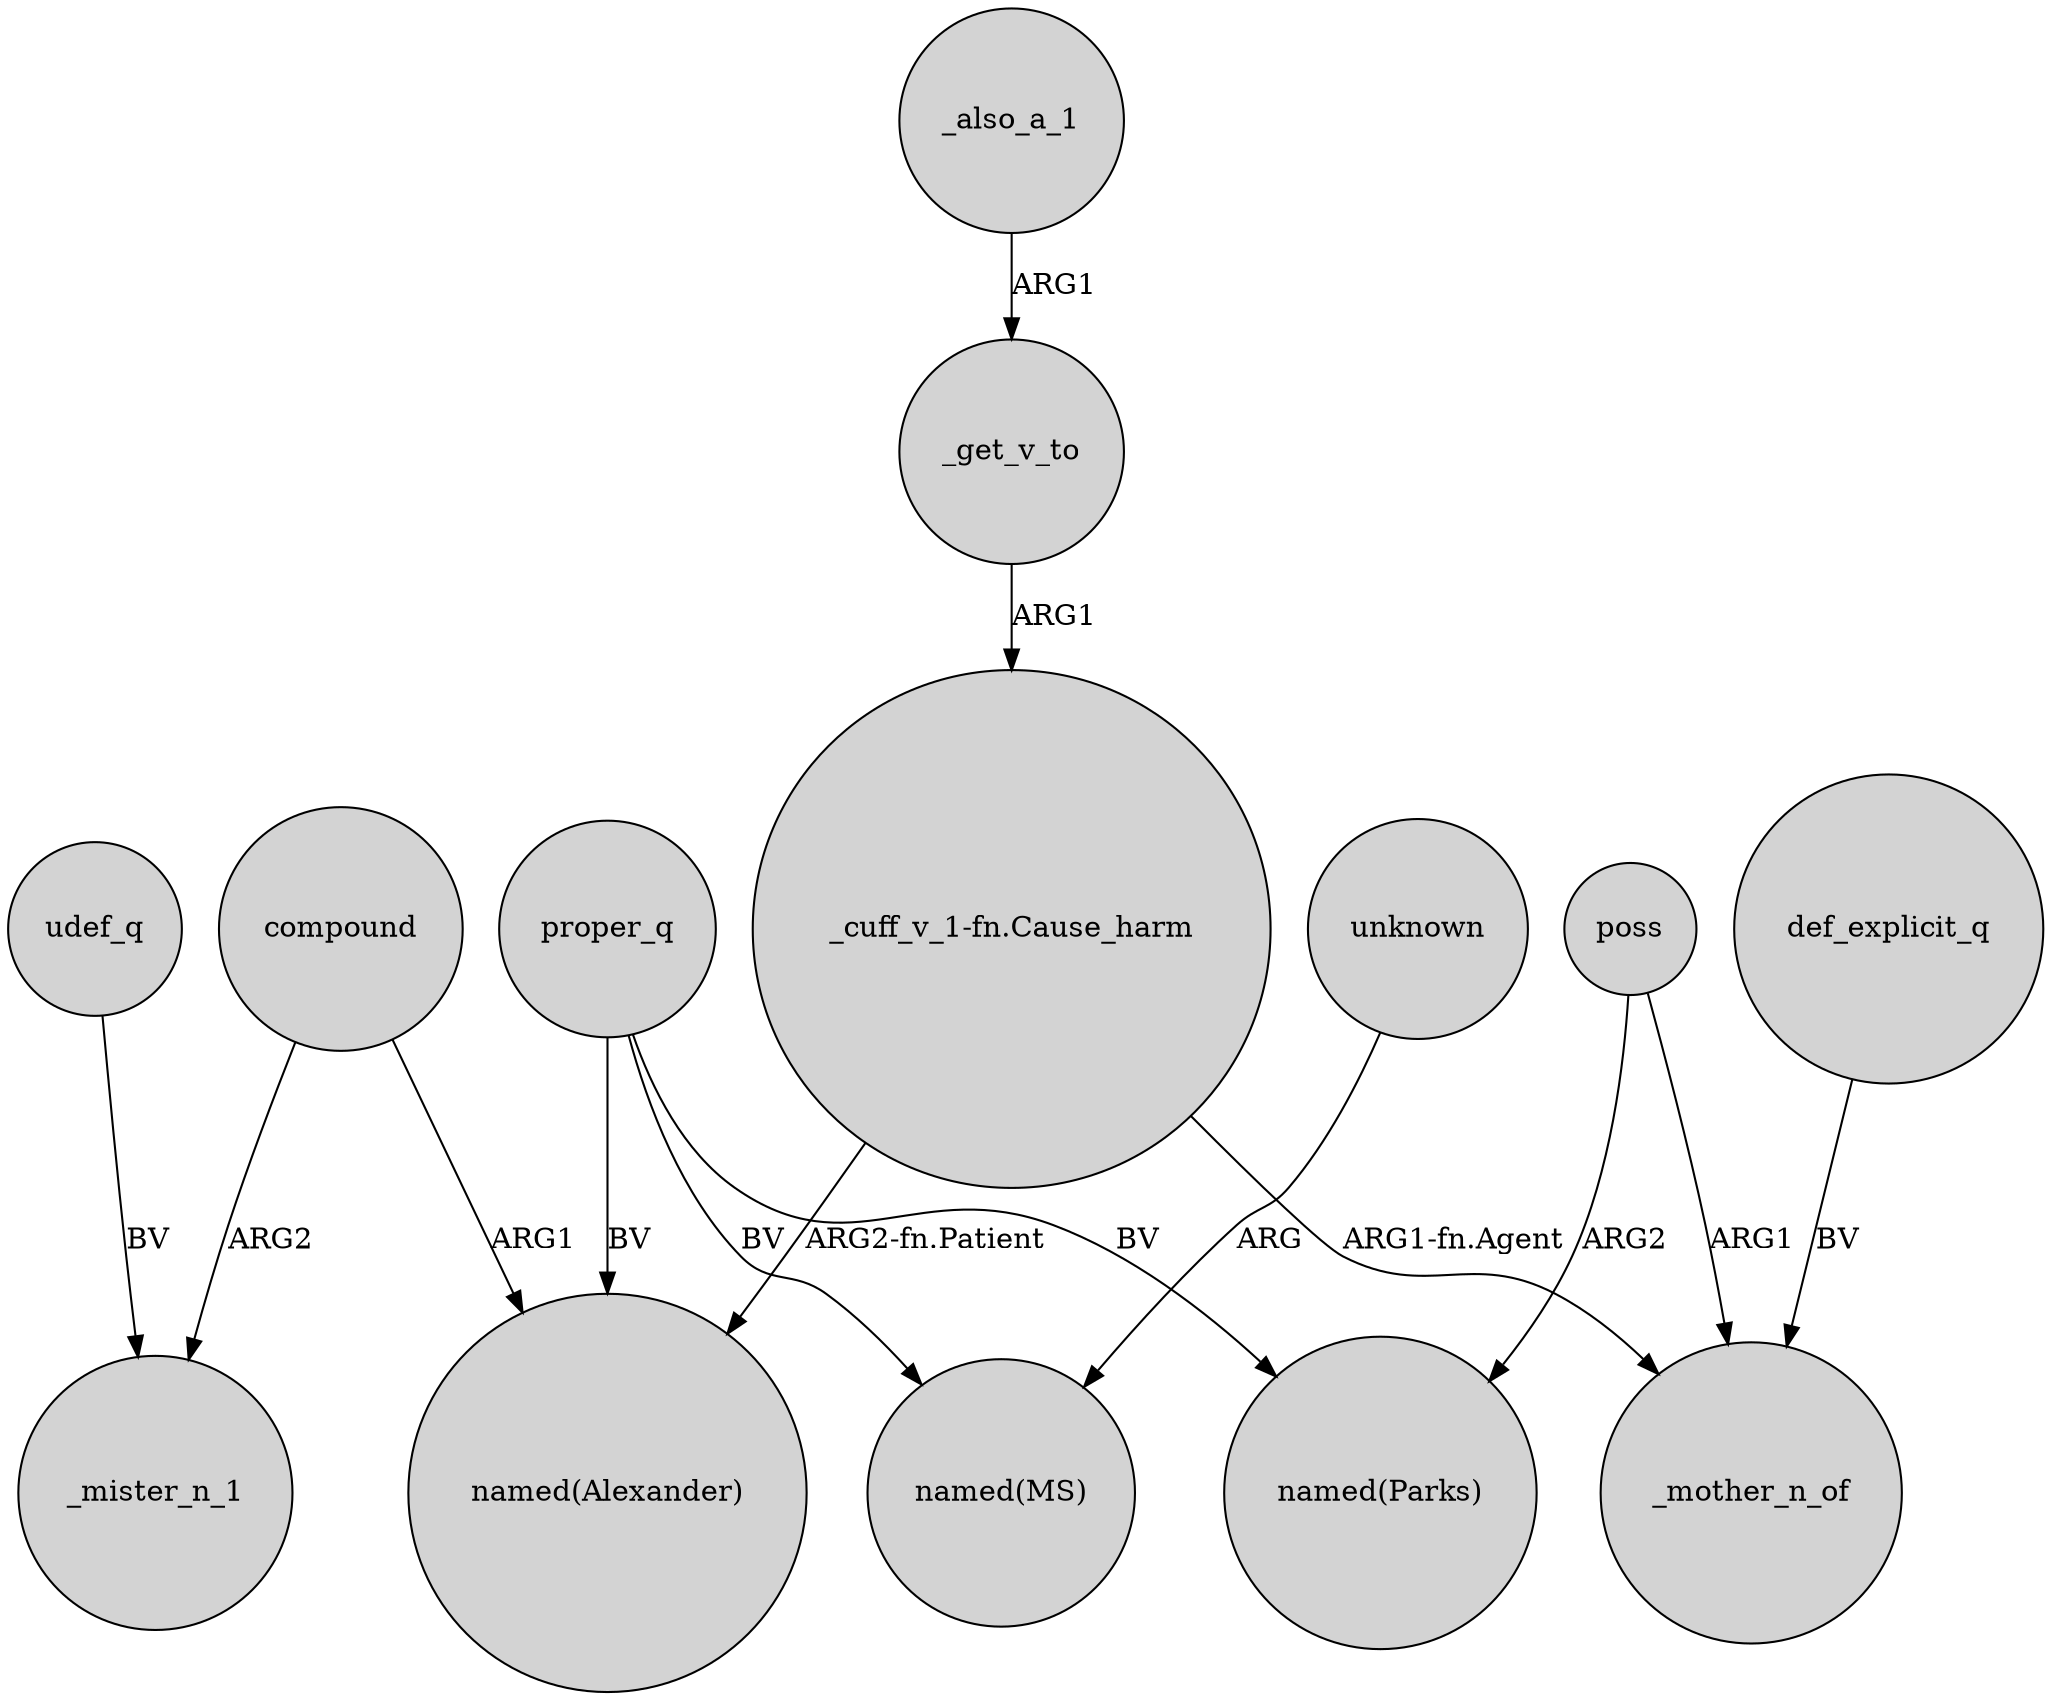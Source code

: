 digraph {
	node [shape=circle style=filled]
	"_cuff_v_1-fn.Cause_harm" -> "named(Alexander)" [label="ARG2-fn.Patient"]
	udef_q -> _mister_n_1 [label=BV]
	_get_v_to -> "_cuff_v_1-fn.Cause_harm" [label=ARG1]
	unknown -> "named(MS)" [label=ARG]
	_also_a_1 -> _get_v_to [label=ARG1]
	compound -> "named(Alexander)" [label=ARG1]
	proper_q -> "named(Alexander)" [label=BV]
	proper_q -> "named(Parks)" [label=BV]
	compound -> _mister_n_1 [label=ARG2]
	proper_q -> "named(MS)" [label=BV]
	"_cuff_v_1-fn.Cause_harm" -> _mother_n_of [label="ARG1-fn.Agent"]
	poss -> _mother_n_of [label=ARG1]
	def_explicit_q -> _mother_n_of [label=BV]
	poss -> "named(Parks)" [label=ARG2]
}
